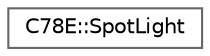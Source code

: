 digraph "Graphical Class Hierarchy"
{
 // LATEX_PDF_SIZE
  bgcolor="transparent";
  edge [fontname=Helvetica,fontsize=10,labelfontname=Helvetica,labelfontsize=10];
  node [fontname=Helvetica,fontsize=10,shape=box,height=0.2,width=0.4];
  rankdir="LR";
  Node0 [id="Node000000",label="C78E::SpotLight",height=0.2,width=0.4,color="grey40", fillcolor="white", style="filled",URL="$d8/d08/struct_c78_e_1_1_spot_light.html",tooltip=" "];
}
